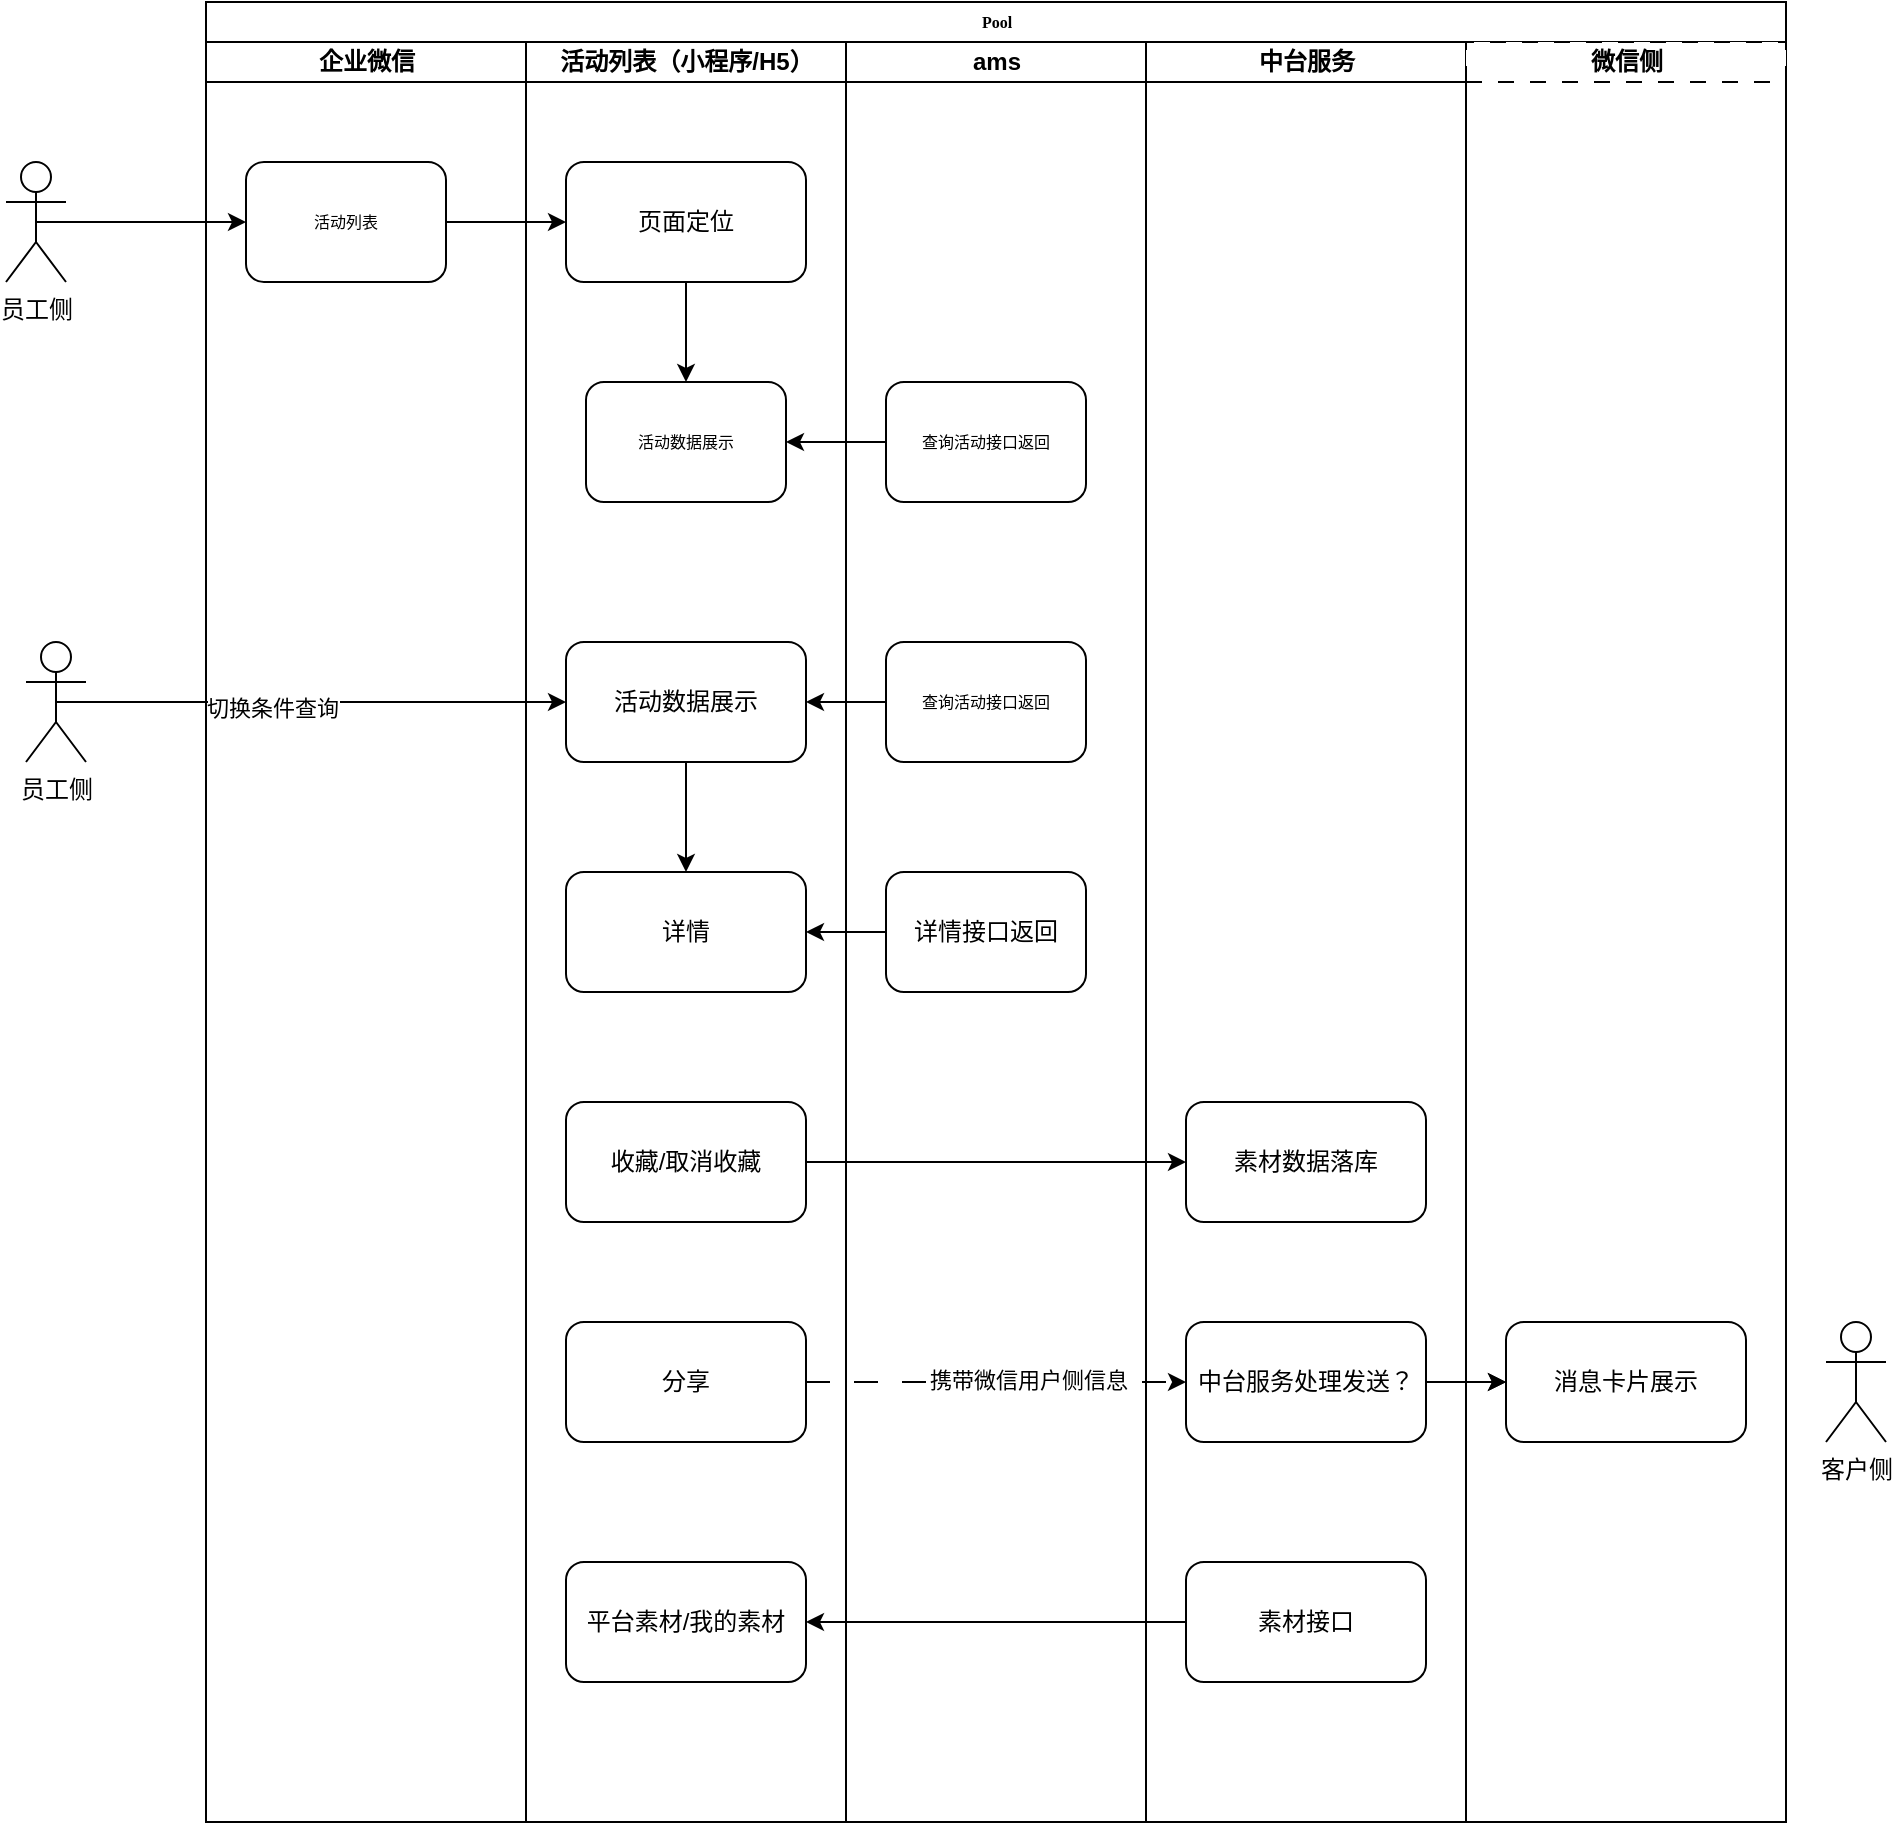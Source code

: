 <mxfile version="21.2.9" type="github">
  <diagram name="Page-1" id="74e2e168-ea6b-b213-b513-2b3c1d86103e">
    <mxGraphModel dx="808" dy="430" grid="1" gridSize="10" guides="1" tooltips="1" connect="1" arrows="1" fold="1" page="1" pageScale="1" pageWidth="1100" pageHeight="850" background="none" math="0" shadow="0">
      <root>
        <mxCell id="0" />
        <mxCell id="1" parent="0" />
        <mxCell id="77e6c97f196da883-1" value="Pool" style="swimlane;html=1;childLayout=stackLayout;startSize=20;rounded=0;shadow=0;labelBackgroundColor=none;strokeWidth=1;fontFamily=Verdana;fontSize=8;align=center;" parent="1" vertex="1">
          <mxGeometry x="390" y="60" width="790" height="910" as="geometry" />
        </mxCell>
        <mxCell id="77e6c97f196da883-2" value="企业微信" style="swimlane;html=1;startSize=20;" parent="77e6c97f196da883-1" vertex="1">
          <mxGeometry y="20" width="160" height="890" as="geometry" />
        </mxCell>
        <mxCell id="77e6c97f196da883-8" value="活动列表" style="rounded=1;whiteSpace=wrap;html=1;shadow=0;labelBackgroundColor=none;strokeWidth=1;fontFamily=Verdana;fontSize=8;align=center;" parent="77e6c97f196da883-2" vertex="1">
          <mxGeometry x="20" y="60" width="100" height="60" as="geometry" />
        </mxCell>
        <mxCell id="77e6c97f196da883-3" value="活动列表（小程序/H5）" style="swimlane;html=1;startSize=20;" parent="77e6c97f196da883-1" vertex="1">
          <mxGeometry x="160" y="20" width="160" height="890" as="geometry" />
        </mxCell>
        <mxCell id="77e6c97f196da883-11" value="活动数据展示" style="rounded=1;whiteSpace=wrap;html=1;shadow=0;labelBackgroundColor=none;strokeWidth=1;fontFamily=Verdana;fontSize=8;align=center;" parent="77e6c97f196da883-3" vertex="1">
          <mxGeometry x="30" y="170" width="100" height="60" as="geometry" />
        </mxCell>
        <mxCell id="KRW5WzVnKZkYhWClLN9M-7" style="edgeStyle=orthogonalEdgeStyle;rounded=0;orthogonalLoop=1;jettySize=auto;html=1;exitX=0.5;exitY=1;exitDx=0;exitDy=0;entryX=0.5;entryY=0;entryDx=0;entryDy=0;" edge="1" parent="77e6c97f196da883-3" source="KRW5WzVnKZkYhWClLN9M-5" target="77e6c97f196da883-11">
          <mxGeometry relative="1" as="geometry" />
        </mxCell>
        <mxCell id="KRW5WzVnKZkYhWClLN9M-5" value="页面定位" style="rounded=1;whiteSpace=wrap;html=1;" vertex="1" parent="77e6c97f196da883-3">
          <mxGeometry x="20" y="60" width="120" height="60" as="geometry" />
        </mxCell>
        <mxCell id="KRW5WzVnKZkYhWClLN9M-42" style="edgeStyle=orthogonalEdgeStyle;rounded=0;orthogonalLoop=1;jettySize=auto;html=1;exitX=0.5;exitY=1;exitDx=0;exitDy=0;entryX=0.5;entryY=0;entryDx=0;entryDy=0;" edge="1" parent="77e6c97f196da883-3" source="KRW5WzVnKZkYhWClLN9M-10" target="KRW5WzVnKZkYhWClLN9M-41">
          <mxGeometry relative="1" as="geometry" />
        </mxCell>
        <mxCell id="KRW5WzVnKZkYhWClLN9M-10" value="活动数据展示" style="rounded=1;whiteSpace=wrap;html=1;" vertex="1" parent="77e6c97f196da883-3">
          <mxGeometry x="20" y="300" width="120" height="60" as="geometry" />
        </mxCell>
        <mxCell id="KRW5WzVnKZkYhWClLN9M-17" value="收藏/取消收藏" style="rounded=1;whiteSpace=wrap;html=1;" vertex="1" parent="77e6c97f196da883-3">
          <mxGeometry x="20" y="530" width="120" height="60" as="geometry" />
        </mxCell>
        <mxCell id="KRW5WzVnKZkYhWClLN9M-25" value="分享" style="rounded=1;whiteSpace=wrap;html=1;" vertex="1" parent="77e6c97f196da883-3">
          <mxGeometry x="20" y="640" width="120" height="60" as="geometry" />
        </mxCell>
        <mxCell id="KRW5WzVnKZkYhWClLN9M-38" value="平台素材/我的素材" style="rounded=1;whiteSpace=wrap;html=1;" vertex="1" parent="77e6c97f196da883-3">
          <mxGeometry x="20" y="760" width="120" height="60" as="geometry" />
        </mxCell>
        <mxCell id="KRW5WzVnKZkYhWClLN9M-41" value="详情" style="rounded=1;whiteSpace=wrap;html=1;" vertex="1" parent="77e6c97f196da883-3">
          <mxGeometry x="20" y="415" width="120" height="60" as="geometry" />
        </mxCell>
        <mxCell id="77e6c97f196da883-4" value="ams" style="swimlane;html=1;startSize=20;" parent="77e6c97f196da883-1" vertex="1">
          <mxGeometry x="320" y="20" width="150" height="890" as="geometry" />
        </mxCell>
        <mxCell id="77e6c97f196da883-12" value="查询活动接口返回" style="rounded=1;whiteSpace=wrap;html=1;shadow=0;labelBackgroundColor=none;strokeWidth=1;fontFamily=Verdana;fontSize=8;align=center;" parent="77e6c97f196da883-4" vertex="1">
          <mxGeometry x="20" y="170" width="100" height="60" as="geometry" />
        </mxCell>
        <mxCell id="KRW5WzVnKZkYhWClLN9M-15" value="查询活动接口返回" style="rounded=1;whiteSpace=wrap;html=1;shadow=0;labelBackgroundColor=none;strokeWidth=1;fontFamily=Verdana;fontSize=8;align=center;" vertex="1" parent="77e6c97f196da883-4">
          <mxGeometry x="20" y="300" width="100" height="60" as="geometry" />
        </mxCell>
        <mxCell id="KRW5WzVnKZkYhWClLN9M-43" value="详情接口返回" style="rounded=1;whiteSpace=wrap;html=1;" vertex="1" parent="77e6c97f196da883-4">
          <mxGeometry x="20" y="415" width="100" height="60" as="geometry" />
        </mxCell>
        <mxCell id="KRW5WzVnKZkYhWClLN9M-6" style="edgeStyle=orthogonalEdgeStyle;rounded=0;orthogonalLoop=1;jettySize=auto;html=1;exitX=1;exitY=0.5;exitDx=0;exitDy=0;entryX=0;entryY=0.5;entryDx=0;entryDy=0;" edge="1" parent="77e6c97f196da883-1" source="77e6c97f196da883-8" target="KRW5WzVnKZkYhWClLN9M-5">
          <mxGeometry relative="1" as="geometry" />
        </mxCell>
        <mxCell id="KRW5WzVnKZkYhWClLN9M-8" style="edgeStyle=orthogonalEdgeStyle;rounded=0;orthogonalLoop=1;jettySize=auto;html=1;exitX=0;exitY=0.5;exitDx=0;exitDy=0;entryX=1;entryY=0.5;entryDx=0;entryDy=0;" edge="1" parent="77e6c97f196da883-1" source="77e6c97f196da883-12" target="77e6c97f196da883-11">
          <mxGeometry relative="1" as="geometry" />
        </mxCell>
        <mxCell id="KRW5WzVnKZkYhWClLN9M-16" style="edgeStyle=orthogonalEdgeStyle;rounded=0;orthogonalLoop=1;jettySize=auto;html=1;exitX=0;exitY=0.5;exitDx=0;exitDy=0;entryX=1;entryY=0.5;entryDx=0;entryDy=0;" edge="1" parent="77e6c97f196da883-1" source="KRW5WzVnKZkYhWClLN9M-15" target="KRW5WzVnKZkYhWClLN9M-10">
          <mxGeometry relative="1" as="geometry" />
        </mxCell>
        <mxCell id="KRW5WzVnKZkYhWClLN9M-22" style="edgeStyle=orthogonalEdgeStyle;rounded=0;orthogonalLoop=1;jettySize=auto;html=1;exitX=1;exitY=0.5;exitDx=0;exitDy=0;entryX=0;entryY=0.5;entryDx=0;entryDy=0;" edge="1" parent="77e6c97f196da883-1" source="KRW5WzVnKZkYhWClLN9M-17" target="KRW5WzVnKZkYhWClLN9M-21">
          <mxGeometry relative="1" as="geometry" />
        </mxCell>
        <mxCell id="KRW5WzVnKZkYhWClLN9M-29" style="edgeStyle=orthogonalEdgeStyle;rounded=0;orthogonalLoop=1;jettySize=auto;html=1;exitX=1;exitY=0.5;exitDx=0;exitDy=0;entryX=0;entryY=0.5;entryDx=0;entryDy=0;labelBorderColor=default;dashed=1;dashPattern=12 12;" edge="1" parent="77e6c97f196da883-1" source="KRW5WzVnKZkYhWClLN9M-25" target="KRW5WzVnKZkYhWClLN9M-28">
          <mxGeometry relative="1" as="geometry" />
        </mxCell>
        <mxCell id="KRW5WzVnKZkYhWClLN9M-34" value="携带微信用户侧信息" style="edgeLabel;html=1;align=center;verticalAlign=middle;resizable=0;points=[];" vertex="1" connectable="0" parent="KRW5WzVnKZkYhWClLN9M-29">
          <mxGeometry x="0.165" y="1" relative="1" as="geometry">
            <mxPoint as="offset" />
          </mxGeometry>
        </mxCell>
        <mxCell id="KRW5WzVnKZkYhWClLN9M-33" style="edgeStyle=orthogonalEdgeStyle;rounded=0;orthogonalLoop=1;jettySize=auto;html=1;exitX=1;exitY=0.5;exitDx=0;exitDy=0;entryX=0;entryY=0.5;entryDx=0;entryDy=0;" edge="1" parent="77e6c97f196da883-1" source="KRW5WzVnKZkYhWClLN9M-28" target="KRW5WzVnKZkYhWClLN9M-30">
          <mxGeometry relative="1" as="geometry" />
        </mxCell>
        <mxCell id="KRW5WzVnKZkYhWClLN9M-35" value="" style="edgeStyle=orthogonalEdgeStyle;orthogonalLoop=1;jettySize=auto;html=1;dashed=1;rounded=1;dashPattern=12 12;" edge="1" parent="77e6c97f196da883-1" source="KRW5WzVnKZkYhWClLN9M-28" target="KRW5WzVnKZkYhWClLN9M-30">
          <mxGeometry relative="1" as="geometry" />
        </mxCell>
        <mxCell id="KRW5WzVnKZkYhWClLN9M-40" style="edgeStyle=orthogonalEdgeStyle;rounded=0;orthogonalLoop=1;jettySize=auto;html=1;exitX=0;exitY=0.5;exitDx=0;exitDy=0;entryX=1;entryY=0.5;entryDx=0;entryDy=0;" edge="1" parent="77e6c97f196da883-1" source="KRW5WzVnKZkYhWClLN9M-39" target="KRW5WzVnKZkYhWClLN9M-38">
          <mxGeometry relative="1" as="geometry" />
        </mxCell>
        <mxCell id="KRW5WzVnKZkYhWClLN9M-18" value="中台服务" style="swimlane;html=1;startSize=20;" vertex="1" parent="77e6c97f196da883-1">
          <mxGeometry x="470" y="20" width="160" height="890" as="geometry" />
        </mxCell>
        <mxCell id="KRW5WzVnKZkYhWClLN9M-21" value="素材数据落库" style="rounded=1;whiteSpace=wrap;html=1;" vertex="1" parent="KRW5WzVnKZkYhWClLN9M-18">
          <mxGeometry x="20" y="530" width="120" height="60" as="geometry" />
        </mxCell>
        <mxCell id="KRW5WzVnKZkYhWClLN9M-28" value="中台服务处理发送？" style="rounded=1;whiteSpace=wrap;html=1;" vertex="1" parent="KRW5WzVnKZkYhWClLN9M-18">
          <mxGeometry x="20" y="640" width="120" height="60" as="geometry" />
        </mxCell>
        <mxCell id="KRW5WzVnKZkYhWClLN9M-39" value="素材接口" style="rounded=1;whiteSpace=wrap;html=1;" vertex="1" parent="KRW5WzVnKZkYhWClLN9M-18">
          <mxGeometry x="20" y="760" width="120" height="60" as="geometry" />
        </mxCell>
        <mxCell id="KRW5WzVnKZkYhWClLN9M-23" value="微信侧" style="swimlane;html=1;startSize=20;dashed=1;dashPattern=8 8;" vertex="1" parent="77e6c97f196da883-1">
          <mxGeometry x="630" y="20" width="160" height="890" as="geometry" />
        </mxCell>
        <mxCell id="KRW5WzVnKZkYhWClLN9M-30" value="消息卡片展示" style="rounded=1;whiteSpace=wrap;html=1;" vertex="1" parent="KRW5WzVnKZkYhWClLN9M-23">
          <mxGeometry x="20" y="640" width="120" height="60" as="geometry" />
        </mxCell>
        <mxCell id="KRW5WzVnKZkYhWClLN9M-44" style="edgeStyle=orthogonalEdgeStyle;rounded=0;orthogonalLoop=1;jettySize=auto;html=1;exitX=0;exitY=0.5;exitDx=0;exitDy=0;" edge="1" parent="77e6c97f196da883-1" source="KRW5WzVnKZkYhWClLN9M-43" target="KRW5WzVnKZkYhWClLN9M-41">
          <mxGeometry relative="1" as="geometry" />
        </mxCell>
        <mxCell id="KRW5WzVnKZkYhWClLN9M-3" style="edgeStyle=orthogonalEdgeStyle;rounded=0;orthogonalLoop=1;jettySize=auto;html=1;exitX=0.5;exitY=0.5;exitDx=0;exitDy=0;exitPerimeter=0;entryX=0;entryY=0.5;entryDx=0;entryDy=0;" edge="1" parent="1" source="KRW5WzVnKZkYhWClLN9M-1" target="77e6c97f196da883-8">
          <mxGeometry relative="1" as="geometry" />
        </mxCell>
        <mxCell id="KRW5WzVnKZkYhWClLN9M-1" value="员工侧" style="shape=umlActor;verticalLabelPosition=bottom;verticalAlign=top;html=1;outlineConnect=0;" vertex="1" parent="1">
          <mxGeometry x="290" y="140" width="30" height="60" as="geometry" />
        </mxCell>
        <mxCell id="KRW5WzVnKZkYhWClLN9M-13" style="edgeStyle=orthogonalEdgeStyle;rounded=0;orthogonalLoop=1;jettySize=auto;html=1;exitX=0.5;exitY=0.5;exitDx=0;exitDy=0;exitPerimeter=0;entryX=0;entryY=0.5;entryDx=0;entryDy=0;" edge="1" parent="1" source="KRW5WzVnKZkYhWClLN9M-11" target="KRW5WzVnKZkYhWClLN9M-10">
          <mxGeometry relative="1" as="geometry" />
        </mxCell>
        <mxCell id="KRW5WzVnKZkYhWClLN9M-14" value="切换条件查询" style="edgeLabel;html=1;align=center;verticalAlign=middle;resizable=0;points=[];" vertex="1" connectable="0" parent="KRW5WzVnKZkYhWClLN9M-13">
          <mxGeometry x="-0.154" y="-3" relative="1" as="geometry">
            <mxPoint as="offset" />
          </mxGeometry>
        </mxCell>
        <mxCell id="KRW5WzVnKZkYhWClLN9M-11" value="员工侧" style="shape=umlActor;verticalLabelPosition=bottom;verticalAlign=top;html=1;outlineConnect=0;" vertex="1" parent="1">
          <mxGeometry x="300" y="380" width="30" height="60" as="geometry" />
        </mxCell>
        <mxCell id="KRW5WzVnKZkYhWClLN9M-37" value="客户侧" style="shape=umlActor;verticalLabelPosition=bottom;verticalAlign=top;html=1;outlineConnect=0;" vertex="1" parent="1">
          <mxGeometry x="1200" y="720" width="30" height="60" as="geometry" />
        </mxCell>
      </root>
    </mxGraphModel>
  </diagram>
</mxfile>

